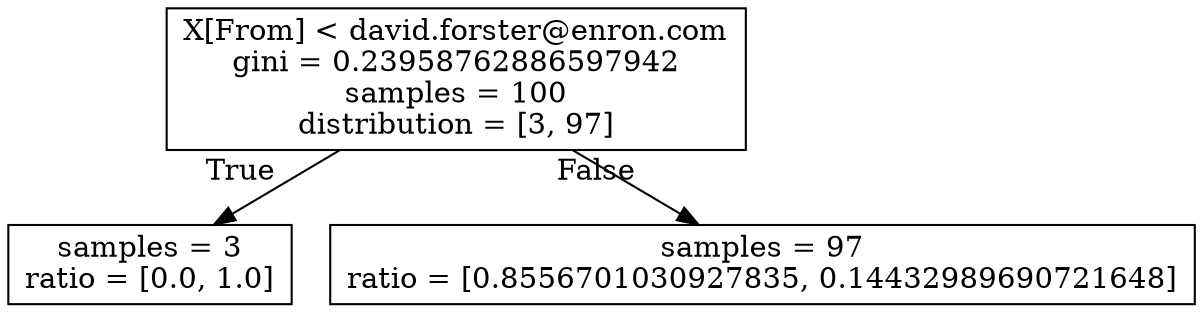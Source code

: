 digraph Tree {
node [shape=box];
7602727685 [label="X[From] < david.forster@enron.com
gini = 0.23958762886597942
samples = 100
distribution = [3, 97]"];
4726025217 [label="samples = 3
ratio = [0.0, 1.0]"];
7602727685 -> 4726025217 [labeldistance=8, labelangle=30, xlabel="True"]
2367977435 [label="samples = 97
ratio = [0.8556701030927835, 0.14432989690721648]"];
7602727685 -> 2367977435 [labeldistance=8, labelangle=-30, xlabel="False"]
}